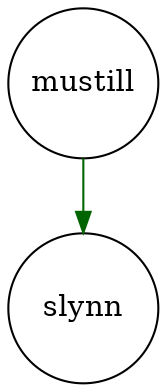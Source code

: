 digraph fullagr_mustill_slynn { 
 K=0.6 
 "mustill" -> { "slynn" } [color="darkgreen", arrowhead="normal", penwidth=1, href="#12"]; 
 "mustill" [shape="circle", fixedsize="true", height=1, width=1, style="filled", fillcolor="white", href="#mustill"]; 
 "slynn" [shape="circle", fixedsize="true", height=1, width=1, style="filled", fillcolor="white", href="#slynn"]; 

}